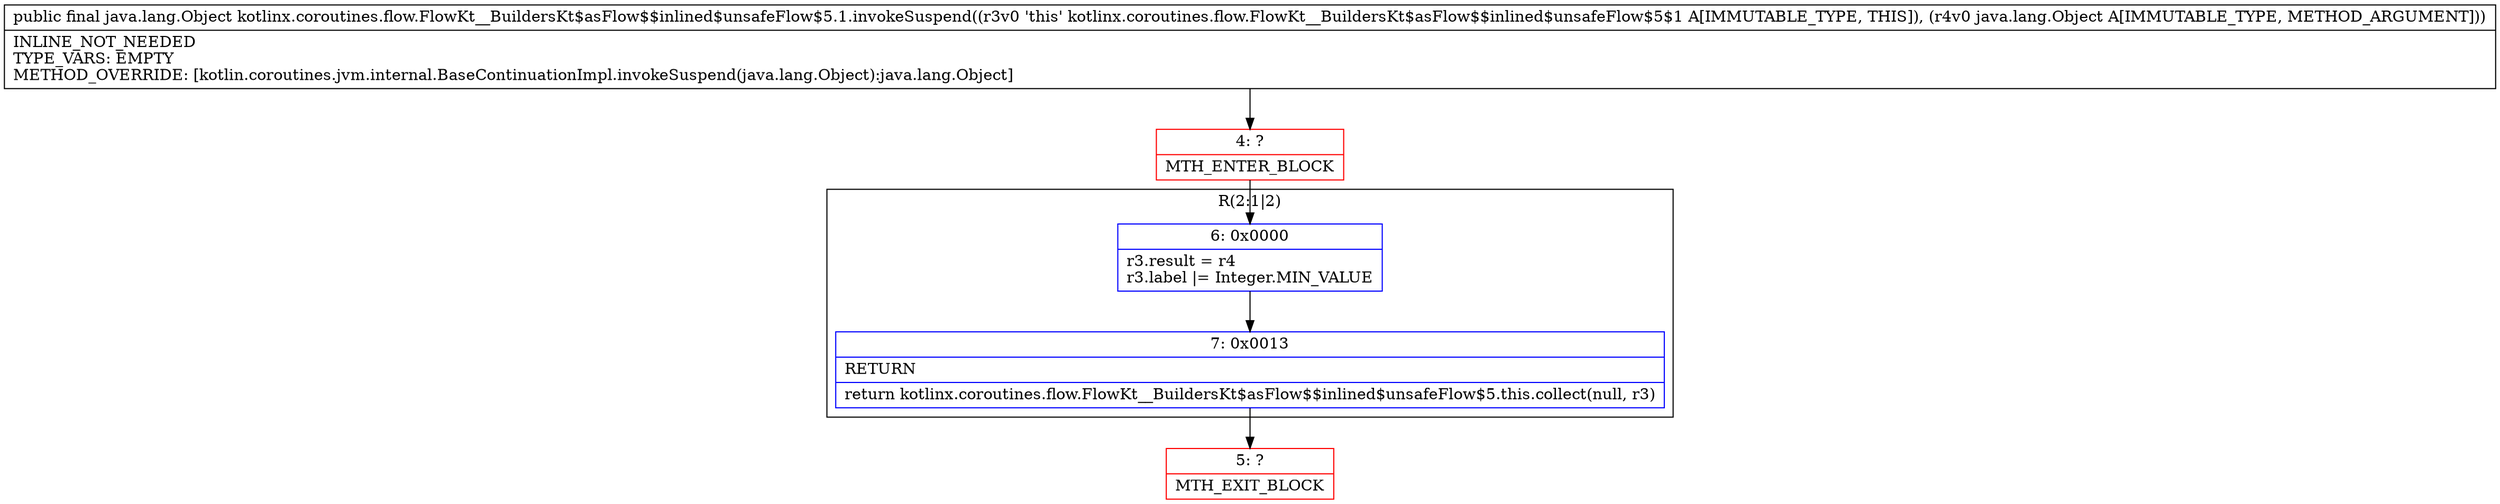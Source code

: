 digraph "CFG forkotlinx.coroutines.flow.FlowKt__BuildersKt$asFlow$$inlined$unsafeFlow$5.1.invokeSuspend(Ljava\/lang\/Object;)Ljava\/lang\/Object;" {
subgraph cluster_Region_1619742314 {
label = "R(2:1|2)";
node [shape=record,color=blue];
Node_6 [shape=record,label="{6\:\ 0x0000|r3.result = r4\lr3.label \|= Integer.MIN_VALUE\l}"];
Node_7 [shape=record,label="{7\:\ 0x0013|RETURN\l|return kotlinx.coroutines.flow.FlowKt__BuildersKt$asFlow$$inlined$unsafeFlow$5.this.collect(null, r3)\l}"];
}
Node_4 [shape=record,color=red,label="{4\:\ ?|MTH_ENTER_BLOCK\l}"];
Node_5 [shape=record,color=red,label="{5\:\ ?|MTH_EXIT_BLOCK\l}"];
MethodNode[shape=record,label="{public final java.lang.Object kotlinx.coroutines.flow.FlowKt__BuildersKt$asFlow$$inlined$unsafeFlow$5.1.invokeSuspend((r3v0 'this' kotlinx.coroutines.flow.FlowKt__BuildersKt$asFlow$$inlined$unsafeFlow$5$1 A[IMMUTABLE_TYPE, THIS]), (r4v0 java.lang.Object A[IMMUTABLE_TYPE, METHOD_ARGUMENT]))  | INLINE_NOT_NEEDED\lTYPE_VARS: EMPTY\lMETHOD_OVERRIDE: [kotlin.coroutines.jvm.internal.BaseContinuationImpl.invokeSuspend(java.lang.Object):java.lang.Object]\l}"];
MethodNode -> Node_4;Node_6 -> Node_7;
Node_7 -> Node_5;
Node_4 -> Node_6;
}

